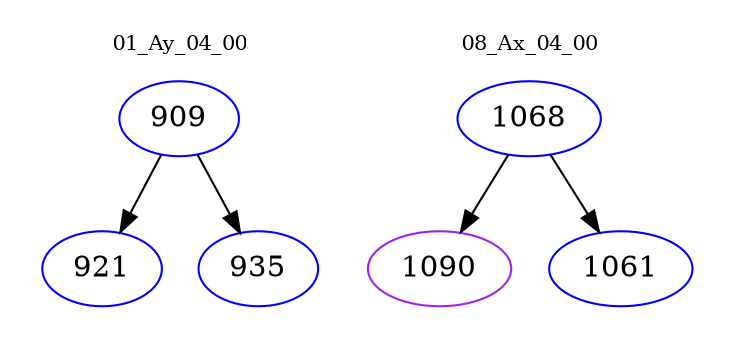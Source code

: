 digraph{
subgraph cluster_0 {
color = white
label = "01_Ay_04_00";
fontsize=10;
T0_909 [label="909", color="blue"]
T0_909 -> T0_921 [color="black"]
T0_921 [label="921", color="blue"]
T0_909 -> T0_935 [color="black"]
T0_935 [label="935", color="blue"]
}
subgraph cluster_1 {
color = white
label = "08_Ax_04_00";
fontsize=10;
T1_1068 [label="1068", color="blue"]
T1_1068 -> T1_1090 [color="black"]
T1_1090 [label="1090", color="purple"]
T1_1068 -> T1_1061 [color="black"]
T1_1061 [label="1061", color="blue"]
}
}
